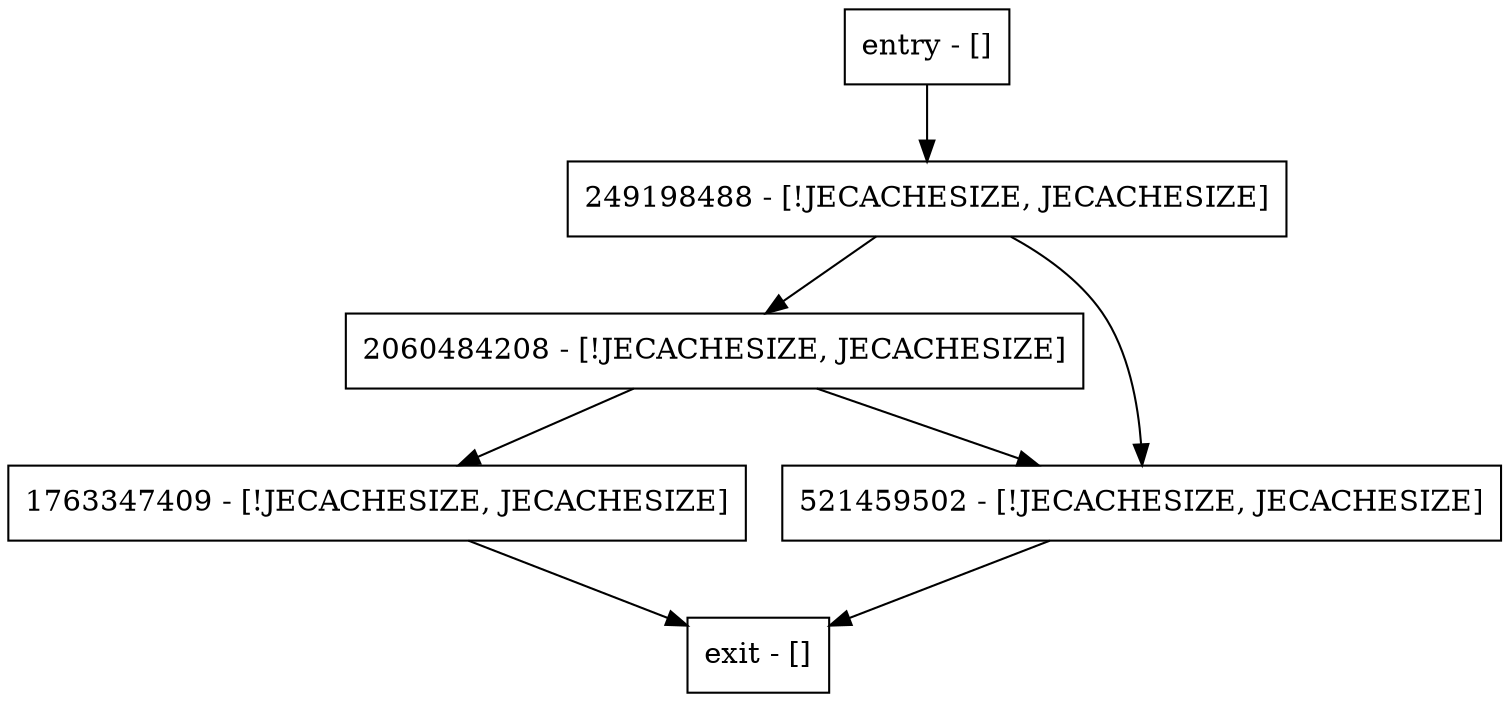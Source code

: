 digraph <init> {
node [shape=record];
entry [label="entry - []"];
exit [label="exit - []"];
249198488 [label="249198488 - [!JECACHESIZE, JECACHESIZE]"];
2060484208 [label="2060484208 - [!JECACHESIZE, JECACHESIZE]"];
1763347409 [label="1763347409 - [!JECACHESIZE, JECACHESIZE]"];
521459502 [label="521459502 - [!JECACHESIZE, JECACHESIZE]"];
entry;
exit;
entry -> 249198488;
249198488 -> 2060484208;
249198488 -> 521459502;
2060484208 -> 1763347409;
2060484208 -> 521459502;
1763347409 -> exit;
521459502 -> exit;
}
